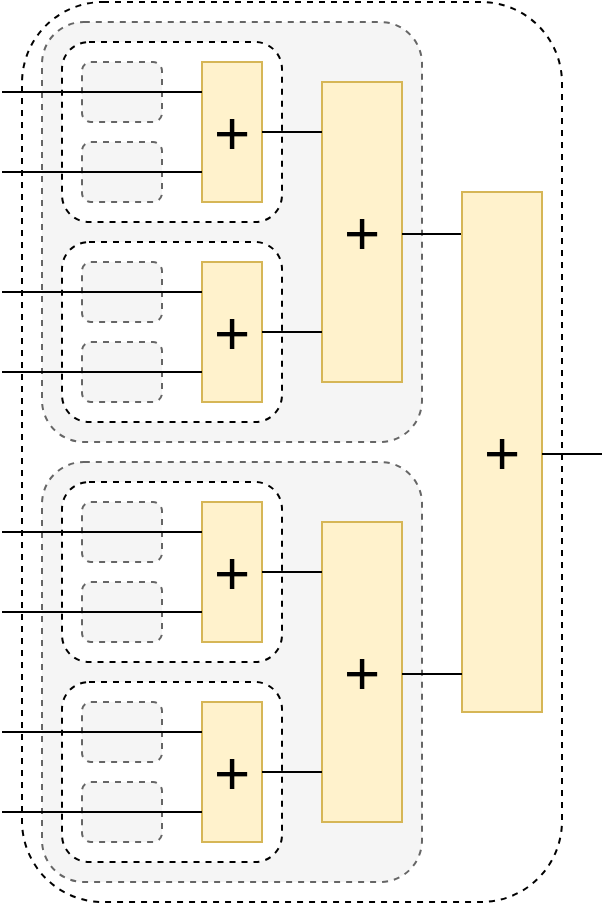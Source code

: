 <mxfile version="21.6.5" type="device">
  <diagram name="Page-1" id="YnkxbTNzXD8JPdKUxbxC">
    <mxGraphModel dx="1184" dy="801" grid="1" gridSize="10" guides="1" tooltips="1" connect="1" arrows="1" fold="1" page="1" pageScale="1" pageWidth="827" pageHeight="1169" math="0" shadow="0">
      <root>
        <mxCell id="0" />
        <mxCell id="1" parent="0" />
        <mxCell id="MZgSjW2vvkXDpp1sro9O-45" value="" style="rounded=1;whiteSpace=wrap;html=1;dashed=1;" vertex="1" parent="1">
          <mxGeometry x="110" y="290" width="270" height="450" as="geometry" />
        </mxCell>
        <mxCell id="MZgSjW2vvkXDpp1sro9O-1" value="" style="rounded=1;whiteSpace=wrap;html=1;fillColor=#f5f5f5;fontColor=#333333;strokeColor=#666666;dashed=1;arcSize=11;" vertex="1" parent="1">
          <mxGeometry x="120" y="300" width="190" height="210" as="geometry" />
        </mxCell>
        <mxCell id="MZgSjW2vvkXDpp1sro9O-3" value="" style="rounded=1;whiteSpace=wrap;html=1;dashed=1;" vertex="1" parent="1">
          <mxGeometry x="130" y="410" width="110" height="90" as="geometry" />
        </mxCell>
        <mxCell id="MZgSjW2vvkXDpp1sro9O-4" value="+" style="rounded=0;whiteSpace=wrap;html=1;fillColor=#fff2cc;strokeColor=#d6b656;fontSize=31;" vertex="1" parent="1">
          <mxGeometry x="260" y="330" width="40" height="150" as="geometry" />
        </mxCell>
        <mxCell id="MZgSjW2vvkXDpp1sro9O-5" value="+" style="rounded=0;whiteSpace=wrap;html=1;fillColor=#fff2cc;strokeColor=#d6b656;fontSize=31;" vertex="1" parent="1">
          <mxGeometry x="200" y="420" width="30" height="70" as="geometry" />
        </mxCell>
        <mxCell id="MZgSjW2vvkXDpp1sro9O-7" value="" style="rounded=1;whiteSpace=wrap;html=1;dashed=1;fillColor=#f5f5f5;fontColor=#333333;strokeColor=#666666;" vertex="1" parent="1">
          <mxGeometry x="140" y="420" width="40" height="30" as="geometry" />
        </mxCell>
        <mxCell id="MZgSjW2vvkXDpp1sro9O-8" value="" style="rounded=1;whiteSpace=wrap;html=1;dashed=1;fillColor=#f5f5f5;fontColor=#333333;strokeColor=#666666;" vertex="1" parent="1">
          <mxGeometry x="140" y="460" width="40" height="30" as="geometry" />
        </mxCell>
        <mxCell id="MZgSjW2vvkXDpp1sro9O-19" value="" style="rounded=1;whiteSpace=wrap;html=1;dashed=1;" vertex="1" parent="1">
          <mxGeometry x="130" y="310" width="110" height="90" as="geometry" />
        </mxCell>
        <mxCell id="MZgSjW2vvkXDpp1sro9O-20" value="+" style="rounded=0;whiteSpace=wrap;html=1;fillColor=#fff2cc;strokeColor=#d6b656;fontSize=31;" vertex="1" parent="1">
          <mxGeometry x="200" y="320" width="30" height="70" as="geometry" />
        </mxCell>
        <mxCell id="MZgSjW2vvkXDpp1sro9O-21" value="" style="rounded=1;whiteSpace=wrap;html=1;dashed=1;fillColor=#f5f5f5;fontColor=#333333;strokeColor=#666666;" vertex="1" parent="1">
          <mxGeometry x="140" y="320" width="40" height="30" as="geometry" />
        </mxCell>
        <mxCell id="MZgSjW2vvkXDpp1sro9O-22" value="" style="rounded=1;whiteSpace=wrap;html=1;dashed=1;fillColor=#f5f5f5;fontColor=#333333;strokeColor=#666666;" vertex="1" parent="1">
          <mxGeometry x="140" y="360" width="40" height="30" as="geometry" />
        </mxCell>
        <mxCell id="MZgSjW2vvkXDpp1sro9O-23" value="" style="endArrow=none;html=1;rounded=0;" edge="1" parent="1">
          <mxGeometry width="50" height="50" relative="1" as="geometry">
            <mxPoint x="100" y="335" as="sourcePoint" />
            <mxPoint x="200" y="335" as="targetPoint" />
          </mxGeometry>
        </mxCell>
        <mxCell id="MZgSjW2vvkXDpp1sro9O-25" value="" style="endArrow=none;html=1;rounded=0;" edge="1" parent="1">
          <mxGeometry width="50" height="50" relative="1" as="geometry">
            <mxPoint x="230" y="355" as="sourcePoint" />
            <mxPoint x="260" y="355" as="targetPoint" />
          </mxGeometry>
        </mxCell>
        <mxCell id="MZgSjW2vvkXDpp1sro9O-26" value="" style="endArrow=none;html=1;rounded=0;" edge="1" parent="1">
          <mxGeometry width="50" height="50" relative="1" as="geometry">
            <mxPoint x="230" y="455" as="sourcePoint" />
            <mxPoint x="260" y="455" as="targetPoint" />
          </mxGeometry>
        </mxCell>
        <mxCell id="MZgSjW2vvkXDpp1sro9O-27" value="" style="endArrow=none;html=1;rounded=0;" edge="1" parent="1">
          <mxGeometry width="50" height="50" relative="1" as="geometry">
            <mxPoint x="300" y="406" as="sourcePoint" />
            <mxPoint x="330" y="406" as="targetPoint" />
          </mxGeometry>
        </mxCell>
        <mxCell id="MZgSjW2vvkXDpp1sro9O-46" value="+" style="rounded=0;whiteSpace=wrap;html=1;fillColor=#fff2cc;strokeColor=#d6b656;fontSize=31;" vertex="1" parent="1">
          <mxGeometry x="330" y="385" width="40" height="260" as="geometry" />
        </mxCell>
        <mxCell id="MZgSjW2vvkXDpp1sro9O-48" value="" style="endArrow=none;html=1;rounded=0;" edge="1" parent="1">
          <mxGeometry width="50" height="50" relative="1" as="geometry">
            <mxPoint x="100" y="375" as="sourcePoint" />
            <mxPoint x="200" y="375" as="targetPoint" />
          </mxGeometry>
        </mxCell>
        <mxCell id="MZgSjW2vvkXDpp1sro9O-49" value="" style="endArrow=none;html=1;rounded=0;" edge="1" parent="1">
          <mxGeometry width="50" height="50" relative="1" as="geometry">
            <mxPoint x="100" y="435" as="sourcePoint" />
            <mxPoint x="200" y="435" as="targetPoint" />
          </mxGeometry>
        </mxCell>
        <mxCell id="MZgSjW2vvkXDpp1sro9O-50" value="" style="endArrow=none;html=1;rounded=0;" edge="1" parent="1">
          <mxGeometry width="50" height="50" relative="1" as="geometry">
            <mxPoint x="100" y="475" as="sourcePoint" />
            <mxPoint x="200" y="475" as="targetPoint" />
          </mxGeometry>
        </mxCell>
        <mxCell id="MZgSjW2vvkXDpp1sro9O-51" value="" style="rounded=1;whiteSpace=wrap;html=1;fillColor=#f5f5f5;fontColor=#333333;strokeColor=#666666;dashed=1;arcSize=11;" vertex="1" parent="1">
          <mxGeometry x="120" y="520" width="190" height="210" as="geometry" />
        </mxCell>
        <mxCell id="MZgSjW2vvkXDpp1sro9O-52" value="" style="rounded=1;whiteSpace=wrap;html=1;dashed=1;" vertex="1" parent="1">
          <mxGeometry x="130" y="630" width="110" height="90" as="geometry" />
        </mxCell>
        <mxCell id="MZgSjW2vvkXDpp1sro9O-53" value="+" style="rounded=0;whiteSpace=wrap;html=1;fillColor=#fff2cc;strokeColor=#d6b656;fontSize=31;" vertex="1" parent="1">
          <mxGeometry x="260" y="550" width="40" height="150" as="geometry" />
        </mxCell>
        <mxCell id="MZgSjW2vvkXDpp1sro9O-54" value="+" style="rounded=0;whiteSpace=wrap;html=1;fillColor=#fff2cc;strokeColor=#d6b656;fontSize=31;" vertex="1" parent="1">
          <mxGeometry x="200" y="640" width="30" height="70" as="geometry" />
        </mxCell>
        <mxCell id="MZgSjW2vvkXDpp1sro9O-55" value="" style="rounded=1;whiteSpace=wrap;html=1;dashed=1;fillColor=#f5f5f5;fontColor=#333333;strokeColor=#666666;" vertex="1" parent="1">
          <mxGeometry x="140" y="640" width="40" height="30" as="geometry" />
        </mxCell>
        <mxCell id="MZgSjW2vvkXDpp1sro9O-56" value="" style="rounded=1;whiteSpace=wrap;html=1;dashed=1;fillColor=#f5f5f5;fontColor=#333333;strokeColor=#666666;" vertex="1" parent="1">
          <mxGeometry x="140" y="680" width="40" height="30" as="geometry" />
        </mxCell>
        <mxCell id="MZgSjW2vvkXDpp1sro9O-57" value="" style="rounded=1;whiteSpace=wrap;html=1;dashed=1;" vertex="1" parent="1">
          <mxGeometry x="130" y="530" width="110" height="90" as="geometry" />
        </mxCell>
        <mxCell id="MZgSjW2vvkXDpp1sro9O-58" value="+" style="rounded=0;whiteSpace=wrap;html=1;fillColor=#fff2cc;strokeColor=#d6b656;fontSize=31;" vertex="1" parent="1">
          <mxGeometry x="200" y="540" width="30" height="70" as="geometry" />
        </mxCell>
        <mxCell id="MZgSjW2vvkXDpp1sro9O-59" value="" style="rounded=1;whiteSpace=wrap;html=1;dashed=1;fillColor=#f5f5f5;fontColor=#333333;strokeColor=#666666;" vertex="1" parent="1">
          <mxGeometry x="140" y="540" width="40" height="30" as="geometry" />
        </mxCell>
        <mxCell id="MZgSjW2vvkXDpp1sro9O-60" value="" style="rounded=1;whiteSpace=wrap;html=1;dashed=1;fillColor=#f5f5f5;fontColor=#333333;strokeColor=#666666;" vertex="1" parent="1">
          <mxGeometry x="140" y="580" width="40" height="30" as="geometry" />
        </mxCell>
        <mxCell id="MZgSjW2vvkXDpp1sro9O-61" value="" style="endArrow=none;html=1;rounded=0;" edge="1" parent="1">
          <mxGeometry width="50" height="50" relative="1" as="geometry">
            <mxPoint x="100" y="555" as="sourcePoint" />
            <mxPoint x="200" y="555" as="targetPoint" />
          </mxGeometry>
        </mxCell>
        <mxCell id="MZgSjW2vvkXDpp1sro9O-62" value="" style="endArrow=none;html=1;rounded=0;" edge="1" parent="1">
          <mxGeometry width="50" height="50" relative="1" as="geometry">
            <mxPoint x="230" y="575" as="sourcePoint" />
            <mxPoint x="260" y="575" as="targetPoint" />
          </mxGeometry>
        </mxCell>
        <mxCell id="MZgSjW2vvkXDpp1sro9O-63" value="" style="endArrow=none;html=1;rounded=0;" edge="1" parent="1">
          <mxGeometry width="50" height="50" relative="1" as="geometry">
            <mxPoint x="230" y="675" as="sourcePoint" />
            <mxPoint x="260" y="675" as="targetPoint" />
          </mxGeometry>
        </mxCell>
        <mxCell id="MZgSjW2vvkXDpp1sro9O-64" value="" style="endArrow=none;html=1;rounded=0;" edge="1" parent="1">
          <mxGeometry width="50" height="50" relative="1" as="geometry">
            <mxPoint x="300" y="626" as="sourcePoint" />
            <mxPoint x="330" y="626" as="targetPoint" />
          </mxGeometry>
        </mxCell>
        <mxCell id="MZgSjW2vvkXDpp1sro9O-65" value="" style="endArrow=none;html=1;rounded=0;" edge="1" parent="1">
          <mxGeometry width="50" height="50" relative="1" as="geometry">
            <mxPoint x="100" y="595" as="sourcePoint" />
            <mxPoint x="200" y="595" as="targetPoint" />
          </mxGeometry>
        </mxCell>
        <mxCell id="MZgSjW2vvkXDpp1sro9O-66" value="" style="endArrow=none;html=1;rounded=0;" edge="1" parent="1">
          <mxGeometry width="50" height="50" relative="1" as="geometry">
            <mxPoint x="100" y="655" as="sourcePoint" />
            <mxPoint x="200" y="655" as="targetPoint" />
          </mxGeometry>
        </mxCell>
        <mxCell id="MZgSjW2vvkXDpp1sro9O-67" value="" style="endArrow=none;html=1;rounded=0;" edge="1" parent="1">
          <mxGeometry width="50" height="50" relative="1" as="geometry">
            <mxPoint x="100" y="695" as="sourcePoint" />
            <mxPoint x="200" y="695" as="targetPoint" />
          </mxGeometry>
        </mxCell>
        <mxCell id="MZgSjW2vvkXDpp1sro9O-68" value="" style="endArrow=none;html=1;rounded=0;" edge="1" parent="1">
          <mxGeometry width="50" height="50" relative="1" as="geometry">
            <mxPoint x="370" y="516" as="sourcePoint" />
            <mxPoint x="400" y="516" as="targetPoint" />
          </mxGeometry>
        </mxCell>
      </root>
    </mxGraphModel>
  </diagram>
</mxfile>
